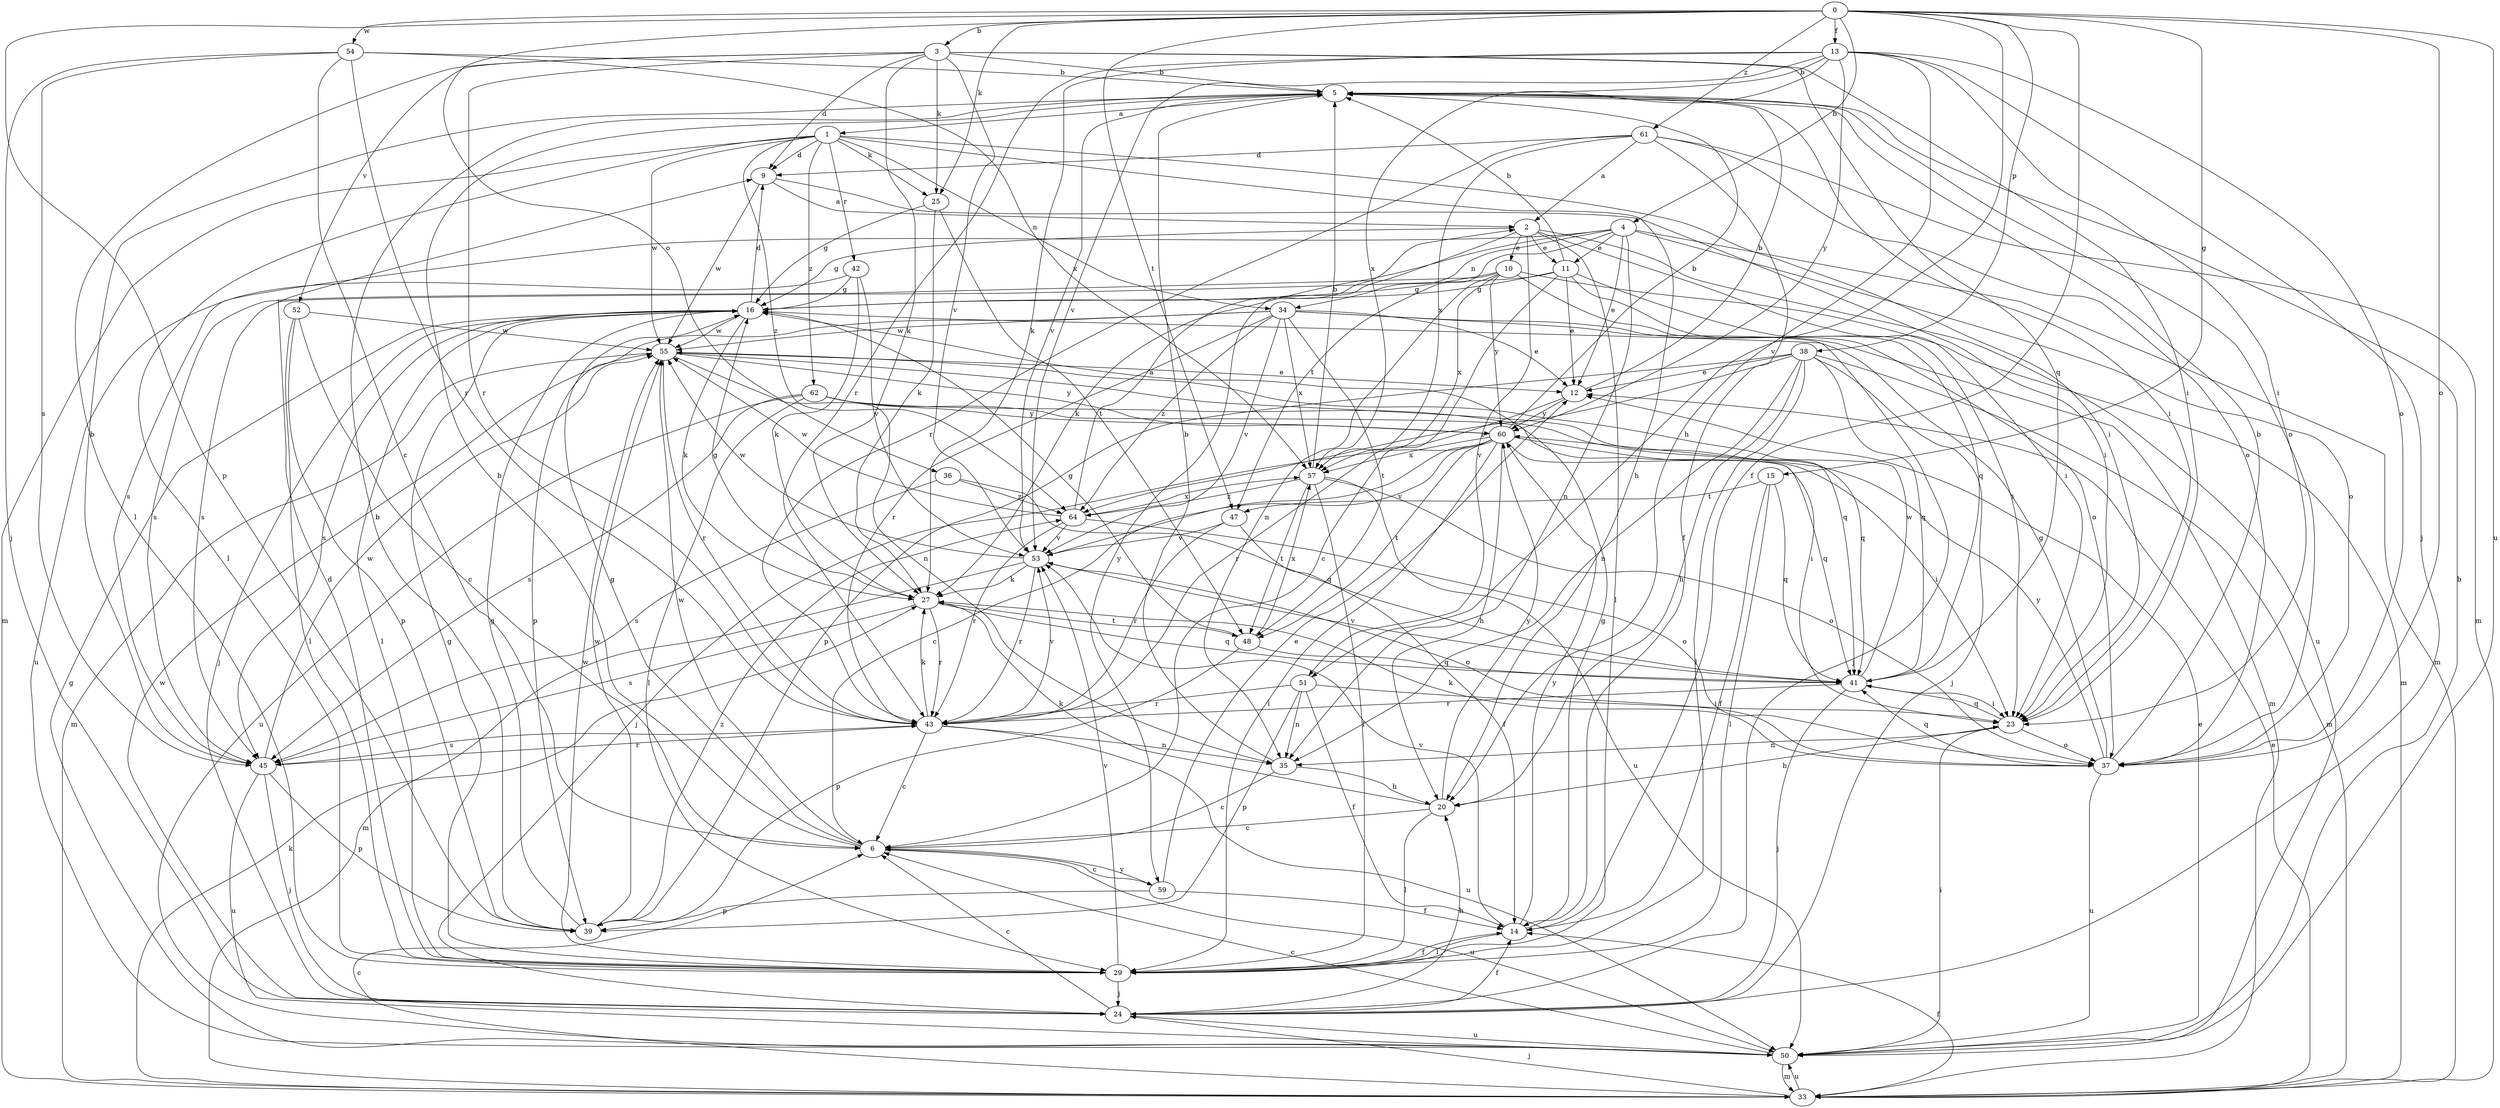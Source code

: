strict digraph  {
0;
1;
2;
3;
4;
5;
6;
9;
10;
11;
12;
13;
14;
15;
16;
20;
23;
24;
25;
27;
29;
33;
34;
35;
36;
37;
38;
39;
41;
42;
43;
45;
47;
48;
50;
51;
52;
53;
54;
55;
57;
59;
60;
61;
62;
64;
0 -> 3  [label=b];
0 -> 4  [label=b];
0 -> 13  [label=f];
0 -> 14  [label=f];
0 -> 15  [label=g];
0 -> 25  [label=k];
0 -> 36  [label=o];
0 -> 37  [label=o];
0 -> 38  [label=p];
0 -> 39  [label=p];
0 -> 47  [label=t];
0 -> 50  [label=u];
0 -> 51  [label=v];
0 -> 54  [label=w];
0 -> 61  [label=z];
1 -> 9  [label=d];
1 -> 20  [label=h];
1 -> 23  [label=i];
1 -> 25  [label=k];
1 -> 29  [label=l];
1 -> 33  [label=m];
1 -> 34  [label=n];
1 -> 42  [label=r];
1 -> 55  [label=w];
1 -> 62  [label=z];
1 -> 64  [label=z];
2 -> 10  [label=e];
2 -> 11  [label=e];
2 -> 16  [label=g];
2 -> 23  [label=i];
2 -> 29  [label=l];
2 -> 50  [label=u];
2 -> 51  [label=v];
2 -> 59  [label=y];
3 -> 5  [label=b];
3 -> 9  [label=d];
3 -> 23  [label=i];
3 -> 25  [label=k];
3 -> 27  [label=k];
3 -> 29  [label=l];
3 -> 41  [label=q];
3 -> 43  [label=r];
3 -> 52  [label=v];
3 -> 53  [label=v];
4 -> 11  [label=e];
4 -> 12  [label=e];
4 -> 27  [label=k];
4 -> 33  [label=m];
4 -> 34  [label=n];
4 -> 35  [label=n];
4 -> 37  [label=o];
4 -> 45  [label=s];
4 -> 47  [label=t];
5 -> 1  [label=a];
5 -> 23  [label=i];
5 -> 37  [label=o];
5 -> 53  [label=v];
6 -> 5  [label=b];
6 -> 16  [label=g];
6 -> 50  [label=u];
6 -> 55  [label=w];
6 -> 59  [label=y];
9 -> 2  [label=a];
9 -> 23  [label=i];
9 -> 55  [label=w];
10 -> 16  [label=g];
10 -> 33  [label=m];
10 -> 35  [label=n];
10 -> 37  [label=o];
10 -> 45  [label=s];
10 -> 57  [label=x];
10 -> 60  [label=y];
11 -> 5  [label=b];
11 -> 6  [label=c];
11 -> 12  [label=e];
11 -> 16  [label=g];
11 -> 23  [label=i];
11 -> 41  [label=q];
11 -> 45  [label=s];
12 -> 5  [label=b];
12 -> 43  [label=r];
12 -> 60  [label=y];
13 -> 5  [label=b];
13 -> 20  [label=h];
13 -> 23  [label=i];
13 -> 24  [label=j];
13 -> 27  [label=k];
13 -> 37  [label=o];
13 -> 43  [label=r];
13 -> 53  [label=v];
13 -> 57  [label=x];
13 -> 60  [label=y];
14 -> 16  [label=g];
14 -> 29  [label=l];
14 -> 53  [label=v];
14 -> 60  [label=y];
15 -> 14  [label=f];
15 -> 29  [label=l];
15 -> 41  [label=q];
15 -> 47  [label=t];
16 -> 9  [label=d];
16 -> 24  [label=j];
16 -> 27  [label=k];
16 -> 29  [label=l];
16 -> 45  [label=s];
16 -> 55  [label=w];
20 -> 6  [label=c];
20 -> 27  [label=k];
20 -> 29  [label=l];
20 -> 60  [label=y];
23 -> 20  [label=h];
23 -> 35  [label=n];
23 -> 37  [label=o];
23 -> 41  [label=q];
24 -> 6  [label=c];
24 -> 14  [label=f];
24 -> 20  [label=h];
24 -> 50  [label=u];
24 -> 55  [label=w];
25 -> 16  [label=g];
25 -> 27  [label=k];
25 -> 48  [label=t];
27 -> 16  [label=g];
27 -> 41  [label=q];
27 -> 43  [label=r];
27 -> 45  [label=s];
27 -> 48  [label=t];
29 -> 9  [label=d];
29 -> 14  [label=f];
29 -> 16  [label=g];
29 -> 24  [label=j];
29 -> 53  [label=v];
29 -> 55  [label=w];
33 -> 6  [label=c];
33 -> 12  [label=e];
33 -> 14  [label=f];
33 -> 24  [label=j];
33 -> 27  [label=k];
33 -> 50  [label=u];
34 -> 12  [label=e];
34 -> 24  [label=j];
34 -> 33  [label=m];
34 -> 39  [label=p];
34 -> 43  [label=r];
34 -> 48  [label=t];
34 -> 53  [label=v];
34 -> 55  [label=w];
34 -> 57  [label=x];
34 -> 64  [label=z];
35 -> 5  [label=b];
35 -> 6  [label=c];
35 -> 20  [label=h];
36 -> 41  [label=q];
36 -> 45  [label=s];
36 -> 64  [label=z];
37 -> 5  [label=b];
37 -> 16  [label=g];
37 -> 27  [label=k];
37 -> 41  [label=q];
37 -> 50  [label=u];
37 -> 60  [label=y];
38 -> 12  [label=e];
38 -> 20  [label=h];
38 -> 24  [label=j];
38 -> 29  [label=l];
38 -> 33  [label=m];
38 -> 35  [label=n];
38 -> 39  [label=p];
38 -> 41  [label=q];
38 -> 64  [label=z];
39 -> 5  [label=b];
39 -> 16  [label=g];
39 -> 55  [label=w];
39 -> 64  [label=z];
41 -> 23  [label=i];
41 -> 24  [label=j];
41 -> 43  [label=r];
41 -> 53  [label=v];
41 -> 55  [label=w];
42 -> 16  [label=g];
42 -> 27  [label=k];
42 -> 50  [label=u];
42 -> 53  [label=v];
43 -> 6  [label=c];
43 -> 27  [label=k];
43 -> 35  [label=n];
43 -> 45  [label=s];
43 -> 50  [label=u];
43 -> 53  [label=v];
45 -> 5  [label=b];
45 -> 24  [label=j];
45 -> 39  [label=p];
45 -> 43  [label=r];
45 -> 50  [label=u];
45 -> 55  [label=w];
47 -> 14  [label=f];
47 -> 43  [label=r];
47 -> 53  [label=v];
48 -> 16  [label=g];
48 -> 39  [label=p];
48 -> 41  [label=q];
48 -> 57  [label=x];
50 -> 5  [label=b];
50 -> 6  [label=c];
50 -> 12  [label=e];
50 -> 16  [label=g];
50 -> 23  [label=i];
50 -> 33  [label=m];
51 -> 14  [label=f];
51 -> 23  [label=i];
51 -> 35  [label=n];
51 -> 39  [label=p];
51 -> 43  [label=r];
52 -> 6  [label=c];
52 -> 29  [label=l];
52 -> 39  [label=p];
52 -> 55  [label=w];
53 -> 27  [label=k];
53 -> 33  [label=m];
53 -> 37  [label=o];
53 -> 43  [label=r];
53 -> 55  [label=w];
54 -> 5  [label=b];
54 -> 6  [label=c];
54 -> 24  [label=j];
54 -> 43  [label=r];
54 -> 45  [label=s];
54 -> 57  [label=x];
55 -> 12  [label=e];
55 -> 33  [label=m];
55 -> 35  [label=n];
55 -> 41  [label=q];
55 -> 43  [label=r];
55 -> 60  [label=y];
57 -> 5  [label=b];
57 -> 29  [label=l];
57 -> 37  [label=o];
57 -> 48  [label=t];
57 -> 50  [label=u];
57 -> 64  [label=z];
59 -> 6  [label=c];
59 -> 12  [label=e];
59 -> 14  [label=f];
59 -> 39  [label=p];
60 -> 5  [label=b];
60 -> 6  [label=c];
60 -> 20  [label=h];
60 -> 23  [label=i];
60 -> 24  [label=j];
60 -> 29  [label=l];
60 -> 41  [label=q];
60 -> 48  [label=t];
60 -> 53  [label=v];
60 -> 57  [label=x];
61 -> 2  [label=a];
61 -> 9  [label=d];
61 -> 14  [label=f];
61 -> 33  [label=m];
61 -> 37  [label=o];
61 -> 43  [label=r];
61 -> 57  [label=x];
62 -> 23  [label=i];
62 -> 29  [label=l];
62 -> 41  [label=q];
62 -> 45  [label=s];
62 -> 50  [label=u];
62 -> 60  [label=y];
64 -> 2  [label=a];
64 -> 37  [label=o];
64 -> 43  [label=r];
64 -> 53  [label=v];
64 -> 55  [label=w];
64 -> 57  [label=x];
}
